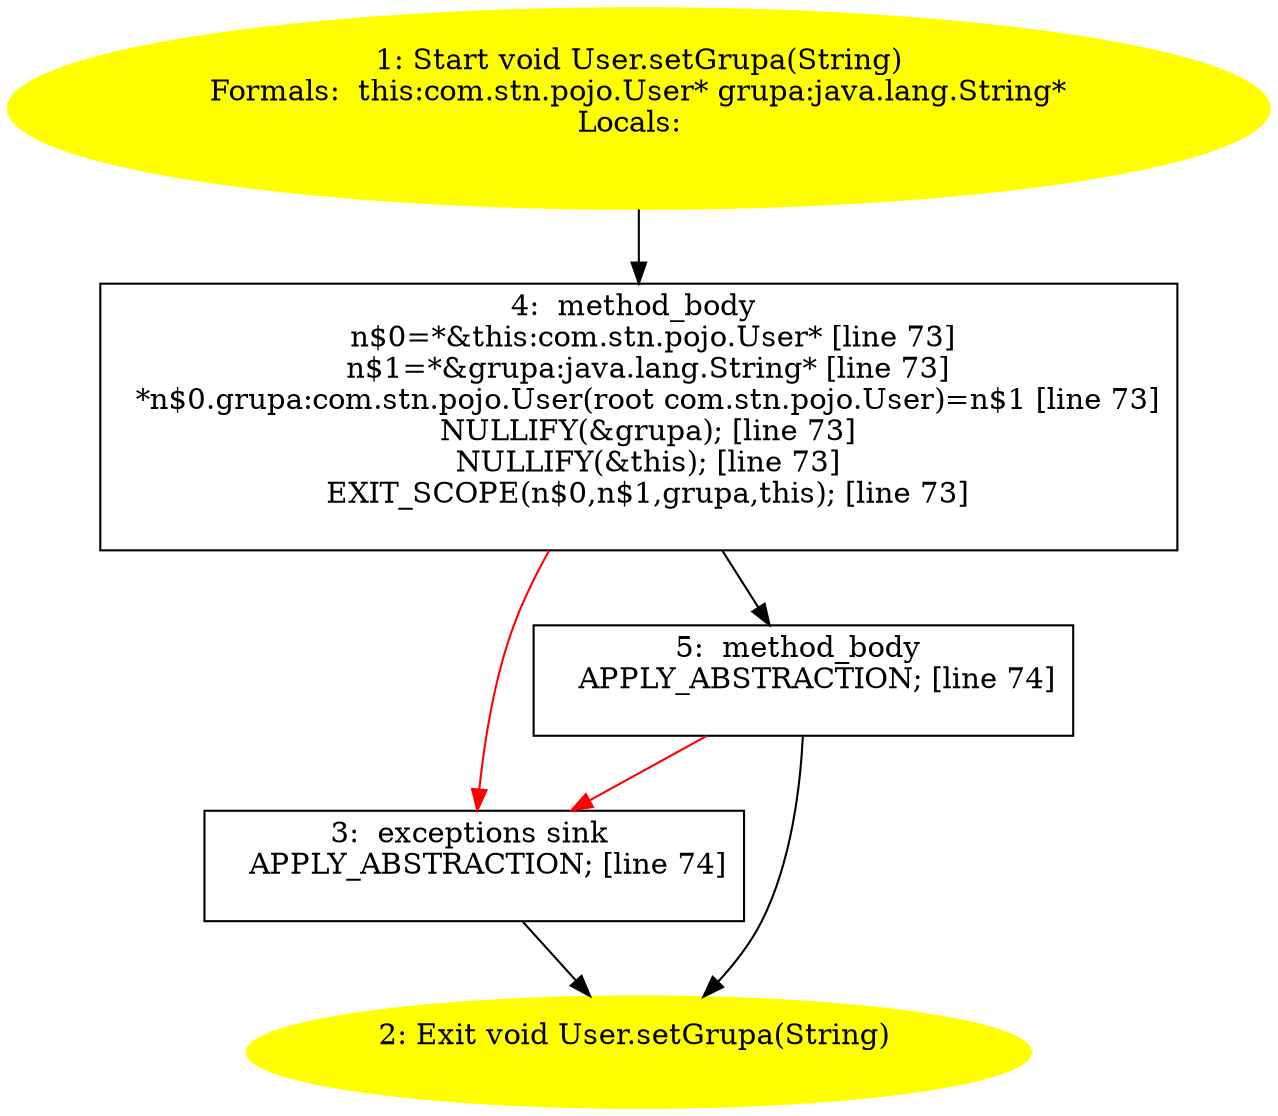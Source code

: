 /* @generated */
digraph cfg {
"com.stn.pojo.User.setGrupa(java.lang.String):void.c2015f03803439bb7760595ec572e1ff_1" [label="1: Start void User.setGrupa(String)\nFormals:  this:com.stn.pojo.User* grupa:java.lang.String*\nLocals:  \n  " color=yellow style=filled]
	

	 "com.stn.pojo.User.setGrupa(java.lang.String):void.c2015f03803439bb7760595ec572e1ff_1" -> "com.stn.pojo.User.setGrupa(java.lang.String):void.c2015f03803439bb7760595ec572e1ff_4" ;
"com.stn.pojo.User.setGrupa(java.lang.String):void.c2015f03803439bb7760595ec572e1ff_2" [label="2: Exit void User.setGrupa(String) \n  " color=yellow style=filled]
	

"com.stn.pojo.User.setGrupa(java.lang.String):void.c2015f03803439bb7760595ec572e1ff_3" [label="3:  exceptions sink \n   APPLY_ABSTRACTION; [line 74]\n " shape="box"]
	

	 "com.stn.pojo.User.setGrupa(java.lang.String):void.c2015f03803439bb7760595ec572e1ff_3" -> "com.stn.pojo.User.setGrupa(java.lang.String):void.c2015f03803439bb7760595ec572e1ff_2" ;
"com.stn.pojo.User.setGrupa(java.lang.String):void.c2015f03803439bb7760595ec572e1ff_4" [label="4:  method_body \n   n$0=*&this:com.stn.pojo.User* [line 73]\n  n$1=*&grupa:java.lang.String* [line 73]\n  *n$0.grupa:com.stn.pojo.User(root com.stn.pojo.User)=n$1 [line 73]\n  NULLIFY(&grupa); [line 73]\n  NULLIFY(&this); [line 73]\n  EXIT_SCOPE(n$0,n$1,grupa,this); [line 73]\n " shape="box"]
	

	 "com.stn.pojo.User.setGrupa(java.lang.String):void.c2015f03803439bb7760595ec572e1ff_4" -> "com.stn.pojo.User.setGrupa(java.lang.String):void.c2015f03803439bb7760595ec572e1ff_5" ;
	 "com.stn.pojo.User.setGrupa(java.lang.String):void.c2015f03803439bb7760595ec572e1ff_4" -> "com.stn.pojo.User.setGrupa(java.lang.String):void.c2015f03803439bb7760595ec572e1ff_3" [color="red" ];
"com.stn.pojo.User.setGrupa(java.lang.String):void.c2015f03803439bb7760595ec572e1ff_5" [label="5:  method_body \n   APPLY_ABSTRACTION; [line 74]\n " shape="box"]
	

	 "com.stn.pojo.User.setGrupa(java.lang.String):void.c2015f03803439bb7760595ec572e1ff_5" -> "com.stn.pojo.User.setGrupa(java.lang.String):void.c2015f03803439bb7760595ec572e1ff_2" ;
	 "com.stn.pojo.User.setGrupa(java.lang.String):void.c2015f03803439bb7760595ec572e1ff_5" -> "com.stn.pojo.User.setGrupa(java.lang.String):void.c2015f03803439bb7760595ec572e1ff_3" [color="red" ];
}
